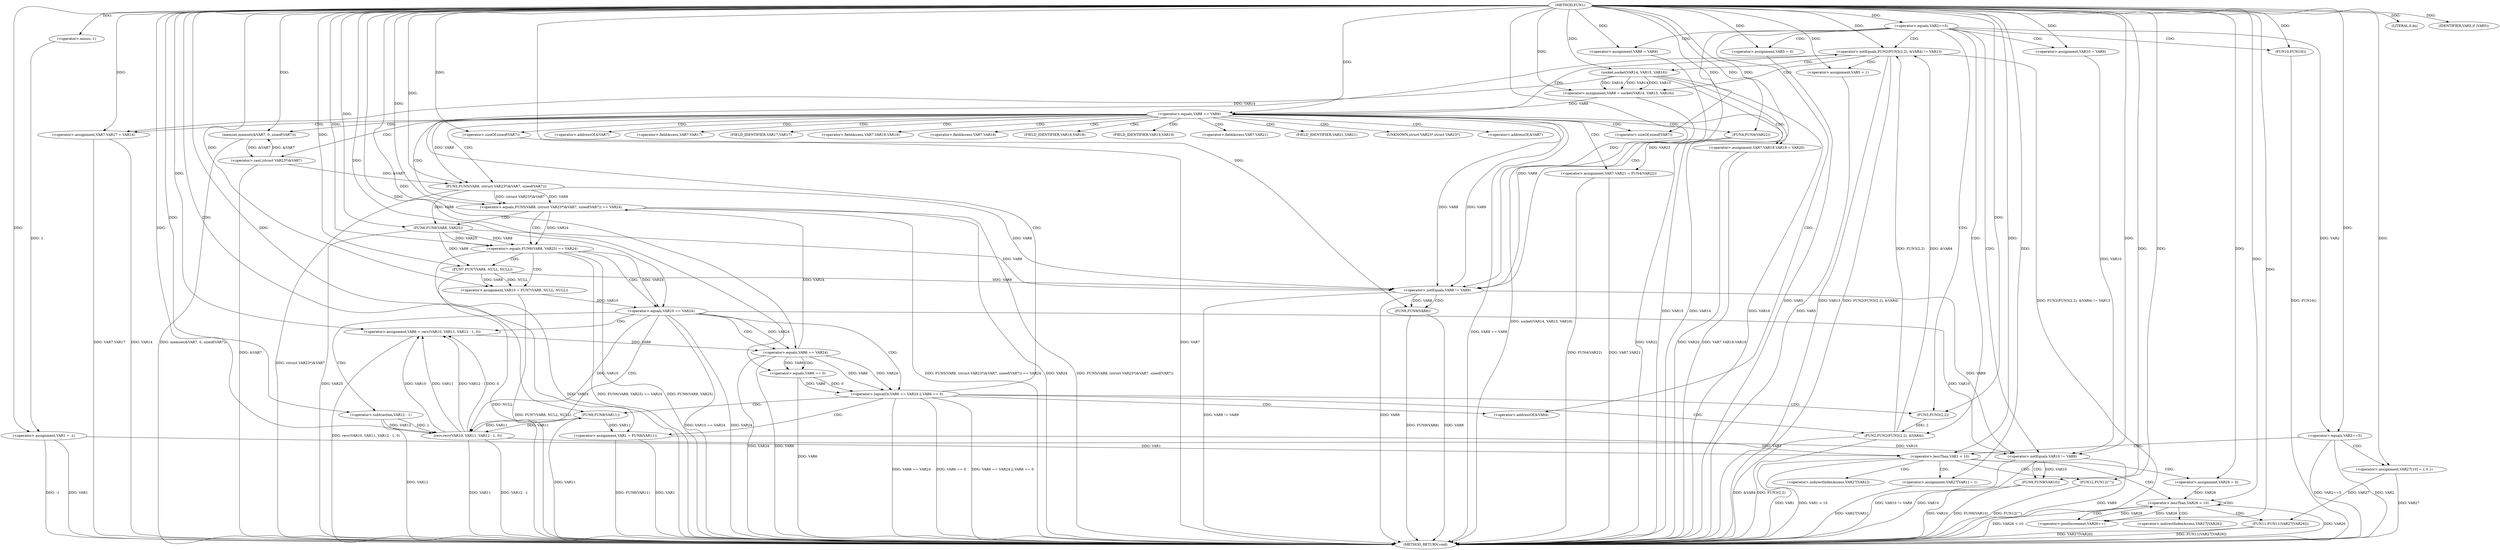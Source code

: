 digraph FUN1 {  
"1000100" [label = "(METHOD,FUN1)" ]
"1000294" [label = "(METHOD_RETURN,void)" ]
"1000103" [label = "(<operator>.assignment,VAR1 = -1)" ]
"1000105" [label = "(<operator>.minus,-1)" ]
"1000108" [label = "(<operator>.equals,VAR2==5)" ]
"1000115" [label = "(<operator>.assignment,VAR5 = 0)" ]
"1000121" [label = "(<operator>.assignment,VAR8 = VAR9)" ]
"1000125" [label = "(<operator>.assignment,VAR10 = VAR9)" ]
"1000132" [label = "(<operator>.notEquals,FUN2(FUN3(2,2), &VAR4) != VAR13)" ]
"1000133" [label = "(FUN2,FUN2(FUN3(2,2), &VAR4))" ]
"1000134" [label = "(FUN3,FUN3(2,2))" ]
"1000142" [label = "(<operator>.assignment,VAR5 = 1)" ]
"1000145" [label = "(<operator>.assignment,VAR8 = socket(VAR14, VAR15, VAR16))" ]
"1000147" [label = "(socket,socket(VAR14, VAR15, VAR16))" ]
"1000152" [label = "(<operator>.equals,VAR8 == VAR9)" ]
"1000157" [label = "(memset,memset(&VAR7, 0, sizeof(VAR7)))" ]
"1000161" [label = "(<operator>.sizeOf,sizeof(VAR7))" ]
"1000163" [label = "(<operator>.assignment,VAR7.VAR17 = VAR14)" ]
"1000168" [label = "(<operator>.assignment,VAR7.VAR18.VAR19 = VAR20)" ]
"1000175" [label = "(<operator>.assignment,VAR7.VAR21 = FUN4(VAR22))" ]
"1000179" [label = "(FUN4,FUN4(VAR22))" ]
"1000182" [label = "(<operator>.equals,FUN5(VAR8, (struct VAR23*)&VAR7, sizeof(VAR7)) == VAR24)" ]
"1000183" [label = "(FUN5,FUN5(VAR8, (struct VAR23*)&VAR7, sizeof(VAR7)))" ]
"1000185" [label = "(<operator>.cast,(struct VAR23*)&VAR7)" ]
"1000189" [label = "(<operator>.sizeOf,sizeof(VAR7))" ]
"1000195" [label = "(<operator>.equals,FUN6(VAR8, VAR25) == VAR24)" ]
"1000196" [label = "(FUN6,FUN6(VAR8, VAR25))" ]
"1000202" [label = "(<operator>.assignment,VAR10 = FUN7(VAR8, NULL, NULL))" ]
"1000204" [label = "(FUN7,FUN7(VAR8, NULL, NULL))" ]
"1000209" [label = "(<operator>.equals,VAR10 == VAR24)" ]
"1000214" [label = "(<operator>.assignment,VAR6 = recv(VAR10, VAR11, VAR12 - 1, 0))" ]
"1000216" [label = "(recv,recv(VAR10, VAR11, VAR12 - 1, 0))" ]
"1000219" [label = "(<operator>.subtraction,VAR12 - 1)" ]
"1000224" [label = "(<operator>.logicalOr,VAR6 == VAR24 || VAR6 == 0)" ]
"1000225" [label = "(<operator>.equals,VAR6 == VAR24)" ]
"1000228" [label = "(<operator>.equals,VAR6 == 0)" ]
"1000233" [label = "(<operator>.assignment,VAR1 = FUN8(VAR11))" ]
"1000235" [label = "(FUN8,FUN8(VAR11))" ]
"1000237" [label = "(LITERAL,0,do)" ]
"1000239" [label = "(<operator>.notEquals,VAR8 != VAR9)" ]
"1000243" [label = "(FUN9,FUN9(VAR8))" ]
"1000246" [label = "(<operator>.notEquals,VAR10 != VAR9)" ]
"1000250" [label = "(FUN9,FUN9(VAR10))" ]
"1000253" [label = "(IDENTIFIER,VAR5,if (VAR5))" ]
"1000255" [label = "(FUN10,FUN10())" ]
"1000257" [label = "(<operator>.equals,VAR2==5)" ]
"1000264" [label = "(<operator>.assignment,VAR27[10] = { 0 })" ]
"1000267" [label = "(<operator>.lessThan,VAR1 < 10)" ]
"1000271" [label = "(<operator>.assignment,VAR27[VAR1] = 1)" ]
"1000277" [label = "(<operator>.assignment,VAR26 = 0)" ]
"1000280" [label = "(<operator>.lessThan,VAR26 < 10)" ]
"1000283" [label = "(<operator>.postIncrement,VAR26++)" ]
"1000286" [label = "(FUN11,FUN11(VAR27[VAR26]))" ]
"1000292" [label = "(FUN12,FUN12(\"\"))" ]
"1000137" [label = "(<operator>.addressOf,&VAR4)" ]
"1000158" [label = "(<operator>.addressOf,&VAR7)" ]
"1000164" [label = "(<operator>.fieldAccess,VAR7.VAR17)" ]
"1000166" [label = "(FIELD_IDENTIFIER,VAR17,VAR17)" ]
"1000169" [label = "(<operator>.fieldAccess,VAR7.VAR18.VAR19)" ]
"1000170" [label = "(<operator>.fieldAccess,VAR7.VAR18)" ]
"1000172" [label = "(FIELD_IDENTIFIER,VAR18,VAR18)" ]
"1000173" [label = "(FIELD_IDENTIFIER,VAR19,VAR19)" ]
"1000176" [label = "(<operator>.fieldAccess,VAR7.VAR21)" ]
"1000178" [label = "(FIELD_IDENTIFIER,VAR21,VAR21)" ]
"1000186" [label = "(UNKNOWN,struct VAR23*,struct VAR23*)" ]
"1000187" [label = "(<operator>.addressOf,&VAR7)" ]
"1000272" [label = "(<operator>.indirectIndexAccess,VAR27[VAR1])" ]
"1000287" [label = "(<operator>.indirectIndexAccess,VAR27[VAR26])" ]
  "1000183" -> "1000294"  [ label = "DDG: (struct VAR23*)&VAR7"] 
  "1000204" -> "1000294"  [ label = "DDG: NULL"] 
  "1000132" -> "1000294"  [ label = "DDG: FUN2(FUN3(2,2), &VAR4)"] 
  "1000195" -> "1000294"  [ label = "DDG: VAR24"] 
  "1000182" -> "1000294"  [ label = "DDG: FUN5(VAR8, (struct VAR23*)&VAR7, sizeof(VAR7)) == VAR24"] 
  "1000246" -> "1000294"  [ label = "DDG: VAR9"] 
  "1000286" -> "1000294"  [ label = "DDG: FUN11(VAR27[VAR26])"] 
  "1000163" -> "1000294"  [ label = "DDG: VAR7.VAR17"] 
  "1000185" -> "1000294"  [ label = "DDG: &VAR7"] 
  "1000224" -> "1000294"  [ label = "DDG: VAR6 == VAR24"] 
  "1000250" -> "1000294"  [ label = "DDG: VAR10"] 
  "1000225" -> "1000294"  [ label = "DDG: VAR24"] 
  "1000292" -> "1000294"  [ label = "DDG: FUN12(\"\")"] 
  "1000209" -> "1000294"  [ label = "DDG: VAR10 == VAR24"] 
  "1000235" -> "1000294"  [ label = "DDG: VAR11"] 
  "1000239" -> "1000294"  [ label = "DDG: VAR8 != VAR9"] 
  "1000168" -> "1000294"  [ label = "DDG: VAR7.VAR18.VAR19"] 
  "1000233" -> "1000294"  [ label = "DDG: FUN8(VAR11)"] 
  "1000280" -> "1000294"  [ label = "DDG: VAR26 < 10"] 
  "1000189" -> "1000294"  [ label = "DDG: VAR7"] 
  "1000214" -> "1000294"  [ label = "DDG: recv(VAR10, VAR11, VAR12 - 1, 0)"] 
  "1000157" -> "1000294"  [ label = "DDG: memset(&VAR7, 0, sizeof(VAR7))"] 
  "1000286" -> "1000294"  [ label = "DDG: VAR27[VAR26]"] 
  "1000175" -> "1000294"  [ label = "DDG: FUN4(VAR22)"] 
  "1000255" -> "1000294"  [ label = "DDG: FUN10()"] 
  "1000103" -> "1000294"  [ label = "DDG: VAR1"] 
  "1000103" -> "1000294"  [ label = "DDG: -1"] 
  "1000225" -> "1000294"  [ label = "DDG: VAR6"] 
  "1000216" -> "1000294"  [ label = "DDG: VAR12 - 1"] 
  "1000239" -> "1000294"  [ label = "DDG: VAR8"] 
  "1000224" -> "1000294"  [ label = "DDG: VAR6 == 0"] 
  "1000132" -> "1000294"  [ label = "DDG: FUN2(FUN3(2,2), &VAR4) != VAR13"] 
  "1000132" -> "1000294"  [ label = "DDG: VAR13"] 
  "1000195" -> "1000294"  [ label = "DDG: FUN6(VAR8, VAR25) == VAR24"] 
  "1000152" -> "1000294"  [ label = "DDG: VAR8 == VAR9"] 
  "1000264" -> "1000294"  [ label = "DDG: VAR27"] 
  "1000267" -> "1000294"  [ label = "DDG: VAR1"] 
  "1000228" -> "1000294"  [ label = "DDG: VAR6"] 
  "1000163" -> "1000294"  [ label = "DDG: VAR14"] 
  "1000267" -> "1000294"  [ label = "DDG: VAR1 < 10"] 
  "1000133" -> "1000294"  [ label = "DDG: FUN3(2,2)"] 
  "1000182" -> "1000294"  [ label = "DDG: VAR24"] 
  "1000179" -> "1000294"  [ label = "DDG: VAR22"] 
  "1000216" -> "1000294"  [ label = "DDG: VAR11"] 
  "1000147" -> "1000294"  [ label = "DDG: VAR15"] 
  "1000257" -> "1000294"  [ label = "DDG: VAR2"] 
  "1000147" -> "1000294"  [ label = "DDG: VAR14"] 
  "1000175" -> "1000294"  [ label = "DDG: VAR7.VAR21"] 
  "1000209" -> "1000294"  [ label = "DDG: VAR24"] 
  "1000280" -> "1000294"  [ label = "DDG: VAR26"] 
  "1000233" -> "1000294"  [ label = "DDG: VAR1"] 
  "1000142" -> "1000294"  [ label = "DDG: VAR5"] 
  "1000219" -> "1000294"  [ label = "DDG: VAR12"] 
  "1000243" -> "1000294"  [ label = "DDG: VAR8"] 
  "1000147" -> "1000294"  [ label = "DDG: VAR16"] 
  "1000257" -> "1000294"  [ label = "DDG: VAR2==5"] 
  "1000250" -> "1000294"  [ label = "DDG: FUN9(VAR10)"] 
  "1000271" -> "1000294"  [ label = "DDG: VAR27[VAR1]"] 
  "1000195" -> "1000294"  [ label = "DDG: FUN6(VAR8, VAR25)"] 
  "1000246" -> "1000294"  [ label = "DDG: VAR10 != VAR9"] 
  "1000145" -> "1000294"  [ label = "DDG: socket(VAR14, VAR15, VAR16)"] 
  "1000115" -> "1000294"  [ label = "DDG: VAR5"] 
  "1000182" -> "1000294"  [ label = "DDG: FUN5(VAR8, (struct VAR23*)&VAR7, sizeof(VAR7))"] 
  "1000168" -> "1000294"  [ label = "DDG: VAR20"] 
  "1000133" -> "1000294"  [ label = "DDG: &VAR4"] 
  "1000243" -> "1000294"  [ label = "DDG: FUN9(VAR8)"] 
  "1000246" -> "1000294"  [ label = "DDG: VAR10"] 
  "1000224" -> "1000294"  [ label = "DDG: VAR6 == VAR24 || VAR6 == 0"] 
  "1000202" -> "1000294"  [ label = "DDG: FUN7(VAR8, NULL, NULL)"] 
  "1000196" -> "1000294"  [ label = "DDG: VAR25"] 
  "1000105" -> "1000103"  [ label = "DDG: 1"] 
  "1000100" -> "1000103"  [ label = "DDG: "] 
  "1000100" -> "1000105"  [ label = "DDG: "] 
  "1000100" -> "1000108"  [ label = "DDG: "] 
  "1000100" -> "1000115"  [ label = "DDG: "] 
  "1000100" -> "1000121"  [ label = "DDG: "] 
  "1000100" -> "1000125"  [ label = "DDG: "] 
  "1000133" -> "1000132"  [ label = "DDG: FUN3(2,2)"] 
  "1000133" -> "1000132"  [ label = "DDG: &VAR4"] 
  "1000134" -> "1000133"  [ label = "DDG: 2"] 
  "1000100" -> "1000134"  [ label = "DDG: "] 
  "1000100" -> "1000132"  [ label = "DDG: "] 
  "1000100" -> "1000142"  [ label = "DDG: "] 
  "1000147" -> "1000145"  [ label = "DDG: VAR14"] 
  "1000147" -> "1000145"  [ label = "DDG: VAR15"] 
  "1000147" -> "1000145"  [ label = "DDG: VAR16"] 
  "1000100" -> "1000145"  [ label = "DDG: "] 
  "1000100" -> "1000147"  [ label = "DDG: "] 
  "1000145" -> "1000152"  [ label = "DDG: VAR8"] 
  "1000100" -> "1000152"  [ label = "DDG: "] 
  "1000185" -> "1000157"  [ label = "DDG: &VAR7"] 
  "1000100" -> "1000157"  [ label = "DDG: "] 
  "1000100" -> "1000161"  [ label = "DDG: "] 
  "1000147" -> "1000163"  [ label = "DDG: VAR14"] 
  "1000100" -> "1000163"  [ label = "DDG: "] 
  "1000100" -> "1000168"  [ label = "DDG: "] 
  "1000179" -> "1000175"  [ label = "DDG: VAR22"] 
  "1000100" -> "1000179"  [ label = "DDG: "] 
  "1000183" -> "1000182"  [ label = "DDG: VAR8"] 
  "1000183" -> "1000182"  [ label = "DDG: (struct VAR23*)&VAR7"] 
  "1000152" -> "1000183"  [ label = "DDG: VAR8"] 
  "1000100" -> "1000183"  [ label = "DDG: "] 
  "1000185" -> "1000183"  [ label = "DDG: &VAR7"] 
  "1000157" -> "1000185"  [ label = "DDG: &VAR7"] 
  "1000100" -> "1000189"  [ label = "DDG: "] 
  "1000225" -> "1000182"  [ label = "DDG: VAR24"] 
  "1000100" -> "1000182"  [ label = "DDG: "] 
  "1000196" -> "1000195"  [ label = "DDG: VAR8"] 
  "1000196" -> "1000195"  [ label = "DDG: VAR25"] 
  "1000183" -> "1000196"  [ label = "DDG: VAR8"] 
  "1000100" -> "1000196"  [ label = "DDG: "] 
  "1000182" -> "1000195"  [ label = "DDG: VAR24"] 
  "1000100" -> "1000195"  [ label = "DDG: "] 
  "1000204" -> "1000202"  [ label = "DDG: VAR8"] 
  "1000204" -> "1000202"  [ label = "DDG: NULL"] 
  "1000100" -> "1000202"  [ label = "DDG: "] 
  "1000196" -> "1000204"  [ label = "DDG: VAR8"] 
  "1000100" -> "1000204"  [ label = "DDG: "] 
  "1000202" -> "1000209"  [ label = "DDG: VAR10"] 
  "1000100" -> "1000209"  [ label = "DDG: "] 
  "1000195" -> "1000209"  [ label = "DDG: VAR24"] 
  "1000216" -> "1000214"  [ label = "DDG: VAR10"] 
  "1000216" -> "1000214"  [ label = "DDG: VAR11"] 
  "1000216" -> "1000214"  [ label = "DDG: VAR12 - 1"] 
  "1000216" -> "1000214"  [ label = "DDG: 0"] 
  "1000100" -> "1000214"  [ label = "DDG: "] 
  "1000209" -> "1000216"  [ label = "DDG: VAR10"] 
  "1000100" -> "1000216"  [ label = "DDG: "] 
  "1000235" -> "1000216"  [ label = "DDG: VAR11"] 
  "1000219" -> "1000216"  [ label = "DDG: VAR12"] 
  "1000219" -> "1000216"  [ label = "DDG: 1"] 
  "1000100" -> "1000219"  [ label = "DDG: "] 
  "1000225" -> "1000224"  [ label = "DDG: VAR6"] 
  "1000225" -> "1000224"  [ label = "DDG: VAR24"] 
  "1000214" -> "1000225"  [ label = "DDG: VAR6"] 
  "1000100" -> "1000225"  [ label = "DDG: "] 
  "1000209" -> "1000225"  [ label = "DDG: VAR24"] 
  "1000228" -> "1000224"  [ label = "DDG: VAR6"] 
  "1000228" -> "1000224"  [ label = "DDG: 0"] 
  "1000225" -> "1000228"  [ label = "DDG: VAR6"] 
  "1000100" -> "1000228"  [ label = "DDG: "] 
  "1000235" -> "1000233"  [ label = "DDG: VAR11"] 
  "1000100" -> "1000233"  [ label = "DDG: "] 
  "1000216" -> "1000235"  [ label = "DDG: VAR11"] 
  "1000100" -> "1000235"  [ label = "DDG: "] 
  "1000100" -> "1000237"  [ label = "DDG: "] 
  "1000183" -> "1000239"  [ label = "DDG: VAR8"] 
  "1000152" -> "1000239"  [ label = "DDG: VAR8"] 
  "1000196" -> "1000239"  [ label = "DDG: VAR8"] 
  "1000121" -> "1000239"  [ label = "DDG: VAR8"] 
  "1000204" -> "1000239"  [ label = "DDG: VAR8"] 
  "1000100" -> "1000239"  [ label = "DDG: "] 
  "1000152" -> "1000239"  [ label = "DDG: VAR9"] 
  "1000239" -> "1000243"  [ label = "DDG: VAR8"] 
  "1000100" -> "1000243"  [ label = "DDG: "] 
  "1000125" -> "1000246"  [ label = "DDG: VAR10"] 
  "1000209" -> "1000246"  [ label = "DDG: VAR10"] 
  "1000216" -> "1000246"  [ label = "DDG: VAR10"] 
  "1000100" -> "1000246"  [ label = "DDG: "] 
  "1000239" -> "1000246"  [ label = "DDG: VAR9"] 
  "1000246" -> "1000250"  [ label = "DDG: VAR10"] 
  "1000100" -> "1000250"  [ label = "DDG: "] 
  "1000100" -> "1000253"  [ label = "DDG: "] 
  "1000100" -> "1000255"  [ label = "DDG: "] 
  "1000108" -> "1000257"  [ label = "DDG: VAR2"] 
  "1000100" -> "1000257"  [ label = "DDG: "] 
  "1000100" -> "1000264"  [ label = "DDG: "] 
  "1000103" -> "1000267"  [ label = "DDG: VAR1"] 
  "1000233" -> "1000267"  [ label = "DDG: VAR1"] 
  "1000100" -> "1000267"  [ label = "DDG: "] 
  "1000100" -> "1000271"  [ label = "DDG: "] 
  "1000100" -> "1000277"  [ label = "DDG: "] 
  "1000283" -> "1000280"  [ label = "DDG: VAR26"] 
  "1000277" -> "1000280"  [ label = "DDG: VAR26"] 
  "1000100" -> "1000280"  [ label = "DDG: "] 
  "1000280" -> "1000283"  [ label = "DDG: VAR26"] 
  "1000100" -> "1000283"  [ label = "DDG: "] 
  "1000264" -> "1000286"  [ label = "DDG: VAR27"] 
  "1000100" -> "1000292"  [ label = "DDG: "] 
  "1000108" -> "1000125"  [ label = "CDG: "] 
  "1000108" -> "1000133"  [ label = "CDG: "] 
  "1000108" -> "1000132"  [ label = "CDG: "] 
  "1000108" -> "1000239"  [ label = "CDG: "] 
  "1000108" -> "1000246"  [ label = "CDG: "] 
  "1000108" -> "1000121"  [ label = "CDG: "] 
  "1000108" -> "1000137"  [ label = "CDG: "] 
  "1000108" -> "1000115"  [ label = "CDG: "] 
  "1000108" -> "1000134"  [ label = "CDG: "] 
  "1000108" -> "1000255"  [ label = "CDG: "] 
  "1000132" -> "1000142"  [ label = "CDG: "] 
  "1000132" -> "1000145"  [ label = "CDG: "] 
  "1000132" -> "1000152"  [ label = "CDG: "] 
  "1000132" -> "1000147"  [ label = "CDG: "] 
  "1000152" -> "1000164"  [ label = "CDG: "] 
  "1000152" -> "1000161"  [ label = "CDG: "] 
  "1000152" -> "1000182"  [ label = "CDG: "] 
  "1000152" -> "1000166"  [ label = "CDG: "] 
  "1000152" -> "1000183"  [ label = "CDG: "] 
  "1000152" -> "1000157"  [ label = "CDG: "] 
  "1000152" -> "1000175"  [ label = "CDG: "] 
  "1000152" -> "1000179"  [ label = "CDG: "] 
  "1000152" -> "1000176"  [ label = "CDG: "] 
  "1000152" -> "1000187"  [ label = "CDG: "] 
  "1000152" -> "1000185"  [ label = "CDG: "] 
  "1000152" -> "1000186"  [ label = "CDG: "] 
  "1000152" -> "1000172"  [ label = "CDG: "] 
  "1000152" -> "1000189"  [ label = "CDG: "] 
  "1000152" -> "1000169"  [ label = "CDG: "] 
  "1000152" -> "1000163"  [ label = "CDG: "] 
  "1000152" -> "1000168"  [ label = "CDG: "] 
  "1000152" -> "1000178"  [ label = "CDG: "] 
  "1000152" -> "1000173"  [ label = "CDG: "] 
  "1000152" -> "1000158"  [ label = "CDG: "] 
  "1000152" -> "1000170"  [ label = "CDG: "] 
  "1000182" -> "1000195"  [ label = "CDG: "] 
  "1000182" -> "1000196"  [ label = "CDG: "] 
  "1000195" -> "1000204"  [ label = "CDG: "] 
  "1000195" -> "1000202"  [ label = "CDG: "] 
  "1000195" -> "1000209"  [ label = "CDG: "] 
  "1000209" -> "1000216"  [ label = "CDG: "] 
  "1000209" -> "1000219"  [ label = "CDG: "] 
  "1000209" -> "1000214"  [ label = "CDG: "] 
  "1000209" -> "1000224"  [ label = "CDG: "] 
  "1000209" -> "1000225"  [ label = "CDG: "] 
  "1000224" -> "1000233"  [ label = "CDG: "] 
  "1000224" -> "1000235"  [ label = "CDG: "] 
  "1000224" -> "1000133"  [ label = "CDG: "] 
  "1000224" -> "1000132"  [ label = "CDG: "] 
  "1000224" -> "1000137"  [ label = "CDG: "] 
  "1000224" -> "1000134"  [ label = "CDG: "] 
  "1000225" -> "1000228"  [ label = "CDG: "] 
  "1000239" -> "1000243"  [ label = "CDG: "] 
  "1000246" -> "1000250"  [ label = "CDG: "] 
  "1000257" -> "1000267"  [ label = "CDG: "] 
  "1000257" -> "1000264"  [ label = "CDG: "] 
  "1000267" -> "1000277"  [ label = "CDG: "] 
  "1000267" -> "1000292"  [ label = "CDG: "] 
  "1000267" -> "1000272"  [ label = "CDG: "] 
  "1000267" -> "1000271"  [ label = "CDG: "] 
  "1000267" -> "1000280"  [ label = "CDG: "] 
  "1000280" -> "1000286"  [ label = "CDG: "] 
  "1000280" -> "1000283"  [ label = "CDG: "] 
  "1000280" -> "1000280"  [ label = "CDG: "] 
  "1000280" -> "1000287"  [ label = "CDG: "] 
}
